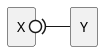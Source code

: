 {
  "sha1": "8p8m71kfac13hbyitv06jwm5myprsd7",
  "insertion": {
    "when": "2024-05-30T20:48:21.482Z",
    "url": "https://github.com/plantuml/plantuml/issues/365",
    "user": "plantuml@gmail.com"
  }
}
@startuml


rectangle X
rectangle Y
X 0)- Y

@enduml

